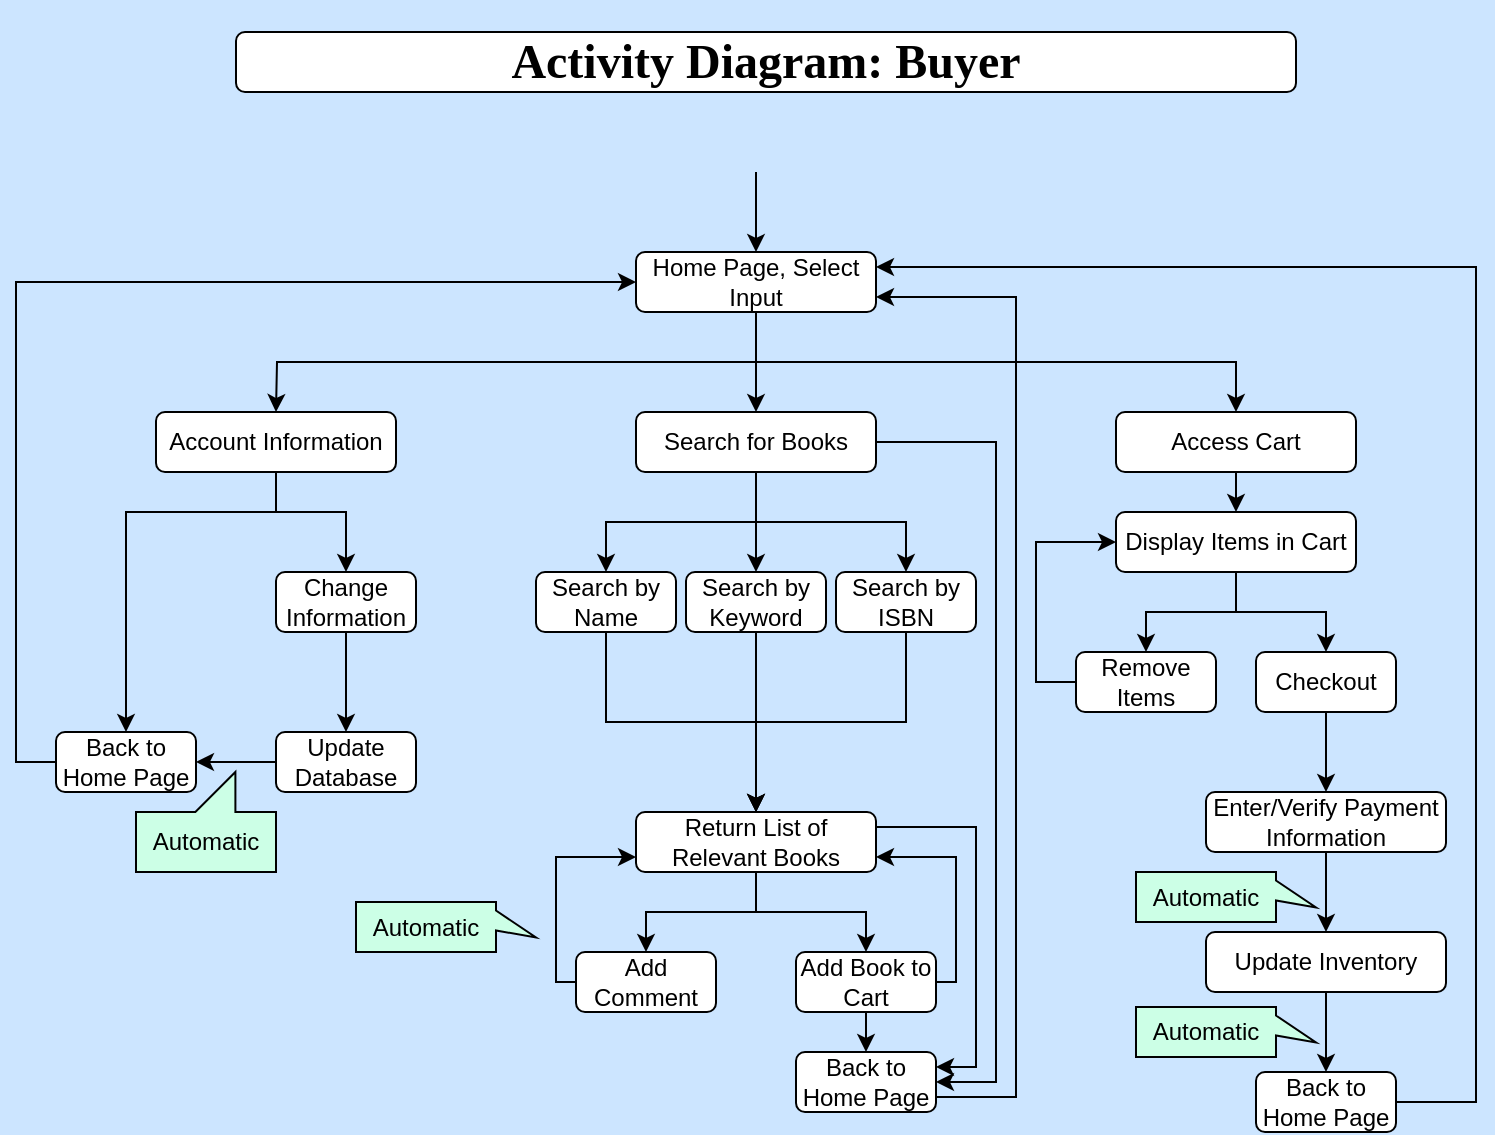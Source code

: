 <mxfile version="23.1.4" type="google">
  <diagram name="Page-1" id="G4O3pw8mz-HCcEDm6bKv">
    <mxGraphModel grid="1" page="1" gridSize="10" guides="1" tooltips="1" connect="1" arrows="1" fold="1" pageScale="1" pageWidth="850" pageHeight="1100" background="#CCE5FF" math="0" shadow="0">
      <root>
        <mxCell id="0" />
        <mxCell id="1" parent="0" />
        <mxCell id="jNIEVBM6Wmnlz1BXS3UX-2" value="&lt;h1&gt;Activity Diagram: Buyer&lt;/h1&gt;" style="rounded=1;whiteSpace=wrap;html=1;fontFamily=Times New Roman;" vertex="1" parent="1">
          <mxGeometry x="160" y="50" width="530" height="30" as="geometry" />
        </mxCell>
        <mxCell id="HwOnpyn5BcN7FP6Mbuu5-87" style="edgeStyle=orthogonalEdgeStyle;rounded=0;orthogonalLoop=1;jettySize=auto;html=1;exitX=0.5;exitY=1;exitDx=0;exitDy=0;entryX=0.5;entryY=0;entryDx=0;entryDy=0;" edge="1" parent="1" source="jNIEVBM6Wmnlz1BXS3UX-7" target="HwOnpyn5BcN7FP6Mbuu5-19">
          <mxGeometry relative="1" as="geometry" />
        </mxCell>
        <mxCell id="jNIEVBM6Wmnlz1BXS3UX-7" value="Access Cart" style="rounded=1;whiteSpace=wrap;html=1;" vertex="1" parent="1">
          <mxGeometry x="600" y="240" width="120" height="30" as="geometry" />
        </mxCell>
        <mxCell id="HwOnpyn5BcN7FP6Mbuu5-60" style="edgeStyle=orthogonalEdgeStyle;rounded=0;orthogonalLoop=1;jettySize=auto;html=1;exitX=0;exitY=0.5;exitDx=0;exitDy=0;entryX=1;entryY=0.5;entryDx=0;entryDy=0;" edge="1" parent="1" source="HwOnpyn5BcN7FP6Mbuu5-15" target="HwOnpyn5BcN7FP6Mbuu5-13">
          <mxGeometry relative="1" as="geometry" />
        </mxCell>
        <mxCell id="HwOnpyn5BcN7FP6Mbuu5-15" value="Update Database" style="rounded=1;whiteSpace=wrap;html=1;" vertex="1" parent="1">
          <mxGeometry x="180" y="400" width="70" height="30" as="geometry" />
        </mxCell>
        <mxCell id="HwOnpyn5BcN7FP6Mbuu5-90" style="edgeStyle=orthogonalEdgeStyle;rounded=0;orthogonalLoop=1;jettySize=auto;html=1;exitX=0.5;exitY=1;exitDx=0;exitDy=0;entryX=0.5;entryY=0;entryDx=0;entryDy=0;" edge="1" parent="1" source="HwOnpyn5BcN7FP6Mbuu5-19" target="HwOnpyn5BcN7FP6Mbuu5-88">
          <mxGeometry relative="1" as="geometry" />
        </mxCell>
        <mxCell id="HwOnpyn5BcN7FP6Mbuu5-91" style="edgeStyle=orthogonalEdgeStyle;rounded=0;orthogonalLoop=1;jettySize=auto;html=1;exitX=0.5;exitY=1;exitDx=0;exitDy=0;entryX=0.5;entryY=0;entryDx=0;entryDy=0;" edge="1" parent="1" source="HwOnpyn5BcN7FP6Mbuu5-19" target="HwOnpyn5BcN7FP6Mbuu5-89">
          <mxGeometry relative="1" as="geometry" />
        </mxCell>
        <mxCell id="HwOnpyn5BcN7FP6Mbuu5-19" value="Display Items in Cart" style="rounded=1;whiteSpace=wrap;html=1;" vertex="1" parent="1">
          <mxGeometry x="600" y="290" width="120" height="30" as="geometry" />
        </mxCell>
        <mxCell id="HwOnpyn5BcN7FP6Mbuu5-54" style="edgeStyle=orthogonalEdgeStyle;rounded=0;orthogonalLoop=1;jettySize=auto;html=1;exitX=0.5;exitY=1;exitDx=0;exitDy=0;" edge="1" parent="1" source="jNIEVBM6Wmnlz1BXS3UX-3">
          <mxGeometry relative="1" as="geometry">
            <mxPoint x="180" y="240" as="targetPoint" />
          </mxGeometry>
        </mxCell>
        <mxCell id="HwOnpyn5BcN7FP6Mbuu5-55" style="edgeStyle=orthogonalEdgeStyle;rounded=0;orthogonalLoop=1;jettySize=auto;html=1;exitX=0.5;exitY=1;exitDx=0;exitDy=0;entryX=0.5;entryY=0;entryDx=0;entryDy=0;" edge="1" parent="1" source="jNIEVBM6Wmnlz1BXS3UX-3" target="jNIEVBM6Wmnlz1BXS3UX-7">
          <mxGeometry relative="1" as="geometry" />
        </mxCell>
        <mxCell id="HwOnpyn5BcN7FP6Mbuu5-56" style="edgeStyle=orthogonalEdgeStyle;rounded=0;orthogonalLoop=1;jettySize=auto;html=1;exitX=0.5;exitY=1;exitDx=0;exitDy=0;entryX=0.5;entryY=0;entryDx=0;entryDy=0;" edge="1" parent="1" source="jNIEVBM6Wmnlz1BXS3UX-3" target="jNIEVBM6Wmnlz1BXS3UX-4">
          <mxGeometry relative="1" as="geometry" />
        </mxCell>
        <mxCell id="HwOnpyn5BcN7FP6Mbuu5-71" style="edgeStyle=orthogonalEdgeStyle;rounded=0;orthogonalLoop=1;jettySize=auto;html=1;exitX=0.5;exitY=0;exitDx=0;exitDy=0;" edge="1" parent="1" source="jNIEVBM6Wmnlz1BXS3UX-3">
          <mxGeometry relative="1" as="geometry">
            <mxPoint x="420" y="160" as="targetPoint" />
          </mxGeometry>
        </mxCell>
        <mxCell id="jNIEVBM6Wmnlz1BXS3UX-3" value="Home Page, Select Input" style="rounded=1;whiteSpace=wrap;html=1;" vertex="1" parent="1">
          <mxGeometry x="360" y="160" width="120" height="30" as="geometry" />
        </mxCell>
        <mxCell id="HwOnpyn5BcN7FP6Mbuu5-59" style="edgeStyle=orthogonalEdgeStyle;rounded=0;orthogonalLoop=1;jettySize=auto;html=1;exitX=0.5;exitY=1;exitDx=0;exitDy=0;entryX=0.5;entryY=0;entryDx=0;entryDy=0;" edge="1" parent="1" source="HwOnpyn5BcN7FP6Mbuu5-30" target="HwOnpyn5BcN7FP6Mbuu5-15">
          <mxGeometry relative="1" as="geometry" />
        </mxCell>
        <mxCell id="HwOnpyn5BcN7FP6Mbuu5-30" value="Change Information" style="rounded=1;whiteSpace=wrap;html=1;" vertex="1" parent="1">
          <mxGeometry x="180" y="320" width="70" height="30" as="geometry" />
        </mxCell>
        <mxCell id="HwOnpyn5BcN7FP6Mbuu5-57" style="edgeStyle=orthogonalEdgeStyle;rounded=0;orthogonalLoop=1;jettySize=auto;html=1;exitX=0.5;exitY=1;exitDx=0;exitDy=0;entryX=0.5;entryY=0;entryDx=0;entryDy=0;" edge="1" parent="1" source="jNIEVBM6Wmnlz1BXS3UX-6" target="HwOnpyn5BcN7FP6Mbuu5-13">
          <mxGeometry relative="1" as="geometry">
            <Array as="points">
              <mxPoint x="180" y="290" />
              <mxPoint x="105" y="290" />
            </Array>
          </mxGeometry>
        </mxCell>
        <mxCell id="HwOnpyn5BcN7FP6Mbuu5-70" style="edgeStyle=orthogonalEdgeStyle;rounded=0;orthogonalLoop=1;jettySize=auto;html=1;exitX=0.5;exitY=1;exitDx=0;exitDy=0;entryX=0.5;entryY=0;entryDx=0;entryDy=0;" edge="1" parent="1" source="jNIEVBM6Wmnlz1BXS3UX-6" target="HwOnpyn5BcN7FP6Mbuu5-30">
          <mxGeometry relative="1" as="geometry">
            <Array as="points">
              <mxPoint x="180" y="290" />
              <mxPoint x="215" y="290" />
            </Array>
          </mxGeometry>
        </mxCell>
        <mxCell id="jNIEVBM6Wmnlz1BXS3UX-6" value="Account Information" style="rounded=1;whiteSpace=wrap;html=1;" vertex="1" parent="1">
          <mxGeometry x="120" y="240" width="120" height="30" as="geometry" />
        </mxCell>
        <mxCell id="HwOnpyn5BcN7FP6Mbuu5-51" style="edgeStyle=orthogonalEdgeStyle;rounded=0;orthogonalLoop=1;jettySize=auto;html=1;exitX=0;exitY=0.5;exitDx=0;exitDy=0;entryX=0;entryY=0.5;entryDx=0;entryDy=0;" edge="1" parent="1" source="HwOnpyn5BcN7FP6Mbuu5-13" target="jNIEVBM6Wmnlz1BXS3UX-3">
          <mxGeometry relative="1" as="geometry" />
        </mxCell>
        <mxCell id="HwOnpyn5BcN7FP6Mbuu5-13" value="Back to Home Page" style="rounded=1;whiteSpace=wrap;html=1;" vertex="1" parent="1">
          <mxGeometry x="70" y="400" width="70" height="30" as="geometry" />
        </mxCell>
        <mxCell id="HwOnpyn5BcN7FP6Mbuu5-84" style="edgeStyle=orthogonalEdgeStyle;rounded=0;orthogonalLoop=1;jettySize=auto;html=1;exitX=0.5;exitY=1;exitDx=0;exitDy=0;entryX=0.5;entryY=0;entryDx=0;entryDy=0;" edge="1" parent="1" source="HwOnpyn5BcN7FP6Mbuu5-17" target="HwOnpyn5BcN7FP6Mbuu5-18">
          <mxGeometry relative="1" as="geometry" />
        </mxCell>
        <mxCell id="HwOnpyn5BcN7FP6Mbuu5-17" value="Search by Name" style="rounded=1;whiteSpace=wrap;html=1;" vertex="1" parent="1">
          <mxGeometry x="310" y="320" width="70" height="30" as="geometry" />
        </mxCell>
        <mxCell id="HwOnpyn5BcN7FP6Mbuu5-103" style="edgeStyle=orthogonalEdgeStyle;rounded=0;orthogonalLoop=1;jettySize=auto;html=1;exitX=1;exitY=0.75;exitDx=0;exitDy=0;entryX=1;entryY=0.75;entryDx=0;entryDy=0;" edge="1" parent="1" source="HwOnpyn5BcN7FP6Mbuu5-37" target="jNIEVBM6Wmnlz1BXS3UX-3">
          <mxGeometry relative="1" as="geometry">
            <Array as="points">
              <mxPoint x="550" y="583" />
              <mxPoint x="550" y="183" />
            </Array>
          </mxGeometry>
        </mxCell>
        <mxCell id="HwOnpyn5BcN7FP6Mbuu5-37" value="Back to Home Page" style="rounded=1;whiteSpace=wrap;html=1;" vertex="1" parent="1">
          <mxGeometry x="440" y="560" width="70" height="30" as="geometry" />
        </mxCell>
        <mxCell id="HwOnpyn5BcN7FP6Mbuu5-61" style="edgeStyle=orthogonalEdgeStyle;rounded=0;orthogonalLoop=1;jettySize=auto;html=1;exitX=0.5;exitY=1;exitDx=0;exitDy=0;entryX=0.5;entryY=0;entryDx=0;entryDy=0;" edge="1" parent="1" source="jNIEVBM6Wmnlz1BXS3UX-4" target="HwOnpyn5BcN7FP6Mbuu5-17">
          <mxGeometry relative="1" as="geometry" />
        </mxCell>
        <mxCell id="HwOnpyn5BcN7FP6Mbuu5-79" style="edgeStyle=orthogonalEdgeStyle;rounded=0;orthogonalLoop=1;jettySize=auto;html=1;exitX=1;exitY=0.5;exitDx=0;exitDy=0;entryX=1;entryY=0.5;entryDx=0;entryDy=0;" edge="1" parent="1" source="jNIEVBM6Wmnlz1BXS3UX-4" target="HwOnpyn5BcN7FP6Mbuu5-37">
          <mxGeometry relative="1" as="geometry">
            <Array as="points">
              <mxPoint x="540" y="255" />
              <mxPoint x="540" y="575" />
            </Array>
          </mxGeometry>
        </mxCell>
        <mxCell id="HwOnpyn5BcN7FP6Mbuu5-82" style="edgeStyle=orthogonalEdgeStyle;rounded=0;orthogonalLoop=1;jettySize=auto;html=1;exitX=0.5;exitY=1;exitDx=0;exitDy=0;entryX=0.5;entryY=0;entryDx=0;entryDy=0;" edge="1" parent="1" source="jNIEVBM6Wmnlz1BXS3UX-4" target="HwOnpyn5BcN7FP6Mbuu5-36">
          <mxGeometry relative="1" as="geometry" />
        </mxCell>
        <mxCell id="HwOnpyn5BcN7FP6Mbuu5-83" style="edgeStyle=orthogonalEdgeStyle;rounded=0;orthogonalLoop=1;jettySize=auto;html=1;exitX=0.5;exitY=1;exitDx=0;exitDy=0;entryX=0.5;entryY=0;entryDx=0;entryDy=0;" edge="1" parent="1" source="jNIEVBM6Wmnlz1BXS3UX-4" target="HwOnpyn5BcN7FP6Mbuu5-41">
          <mxGeometry relative="1" as="geometry" />
        </mxCell>
        <mxCell id="jNIEVBM6Wmnlz1BXS3UX-4" value="Search for Books" style="rounded=1;whiteSpace=wrap;html=1;" vertex="1" parent="1">
          <mxGeometry x="360" y="240" width="120" height="30" as="geometry" />
        </mxCell>
        <mxCell id="HwOnpyn5BcN7FP6Mbuu5-85" style="edgeStyle=orthogonalEdgeStyle;rounded=0;orthogonalLoop=1;jettySize=auto;html=1;exitX=0.5;exitY=1;exitDx=0;exitDy=0;" edge="1" parent="1" source="HwOnpyn5BcN7FP6Mbuu5-36">
          <mxGeometry relative="1" as="geometry">
            <mxPoint x="420" y="440" as="targetPoint" />
          </mxGeometry>
        </mxCell>
        <mxCell id="HwOnpyn5BcN7FP6Mbuu5-36" value="Search by Keyword" style="rounded=1;whiteSpace=wrap;html=1;" vertex="1" parent="1">
          <mxGeometry x="385" y="320" width="70" height="30" as="geometry" />
        </mxCell>
        <mxCell id="HwOnpyn5BcN7FP6Mbuu5-86" style="edgeStyle=orthogonalEdgeStyle;rounded=0;orthogonalLoop=1;jettySize=auto;html=1;exitX=0.5;exitY=1;exitDx=0;exitDy=0;entryX=0.5;entryY=0;entryDx=0;entryDy=0;" edge="1" parent="1" source="HwOnpyn5BcN7FP6Mbuu5-41" target="HwOnpyn5BcN7FP6Mbuu5-18">
          <mxGeometry relative="1" as="geometry" />
        </mxCell>
        <mxCell id="HwOnpyn5BcN7FP6Mbuu5-41" value="Search by ISBN" style="rounded=1;whiteSpace=wrap;html=1;" vertex="1" parent="1">
          <mxGeometry x="460" y="320" width="70" height="30" as="geometry" />
        </mxCell>
        <mxCell id="HwOnpyn5BcN7FP6Mbuu5-73" style="edgeStyle=orthogonalEdgeStyle;rounded=0;orthogonalLoop=1;jettySize=auto;html=1;exitX=0;exitY=0.5;exitDx=0;exitDy=0;entryX=0;entryY=0.75;entryDx=0;entryDy=0;" edge="1" parent="1" source="HwOnpyn5BcN7FP6Mbuu5-47" target="HwOnpyn5BcN7FP6Mbuu5-18">
          <mxGeometry relative="1" as="geometry">
            <Array as="points">
              <mxPoint x="320" y="525" />
              <mxPoint x="320" y="463" />
            </Array>
          </mxGeometry>
        </mxCell>
        <mxCell id="HwOnpyn5BcN7FP6Mbuu5-47" value="Add Comment" style="rounded=1;whiteSpace=wrap;html=1;" vertex="1" parent="1">
          <mxGeometry x="330" y="510" width="70" height="30" as="geometry" />
        </mxCell>
        <mxCell id="HwOnpyn5BcN7FP6Mbuu5-76" style="edgeStyle=orthogonalEdgeStyle;rounded=0;orthogonalLoop=1;jettySize=auto;html=1;exitX=0.5;exitY=1;exitDx=0;exitDy=0;entryX=0.5;entryY=0;entryDx=0;entryDy=0;" edge="1" parent="1" source="HwOnpyn5BcN7FP6Mbuu5-48" target="HwOnpyn5BcN7FP6Mbuu5-37">
          <mxGeometry relative="1" as="geometry" />
        </mxCell>
        <mxCell id="HwOnpyn5BcN7FP6Mbuu5-105" style="edgeStyle=orthogonalEdgeStyle;rounded=0;orthogonalLoop=1;jettySize=auto;html=1;exitX=1;exitY=0.5;exitDx=0;exitDy=0;entryX=1;entryY=0.75;entryDx=0;entryDy=0;" edge="1" parent="1" source="HwOnpyn5BcN7FP6Mbuu5-48" target="HwOnpyn5BcN7FP6Mbuu5-18">
          <mxGeometry relative="1" as="geometry">
            <Array as="points">
              <mxPoint x="520" y="525" />
              <mxPoint x="520" y="463" />
            </Array>
          </mxGeometry>
        </mxCell>
        <mxCell id="HwOnpyn5BcN7FP6Mbuu5-48" value="Add Book to Cart" style="rounded=1;whiteSpace=wrap;html=1;" vertex="1" parent="1">
          <mxGeometry x="440" y="510" width="70" height="30" as="geometry" />
        </mxCell>
        <mxCell id="HwOnpyn5BcN7FP6Mbuu5-68" style="edgeStyle=orthogonalEdgeStyle;rounded=0;orthogonalLoop=1;jettySize=auto;html=1;exitX=0.5;exitY=1;exitDx=0;exitDy=0;entryX=0.5;entryY=0;entryDx=0;entryDy=0;" edge="1" parent="1" source="HwOnpyn5BcN7FP6Mbuu5-18" target="HwOnpyn5BcN7FP6Mbuu5-47">
          <mxGeometry relative="1" as="geometry" />
        </mxCell>
        <mxCell id="HwOnpyn5BcN7FP6Mbuu5-69" style="edgeStyle=orthogonalEdgeStyle;rounded=0;orthogonalLoop=1;jettySize=auto;html=1;exitX=0.5;exitY=1;exitDx=0;exitDy=0;entryX=0.5;entryY=0;entryDx=0;entryDy=0;" edge="1" parent="1" source="HwOnpyn5BcN7FP6Mbuu5-18" target="HwOnpyn5BcN7FP6Mbuu5-48">
          <mxGeometry relative="1" as="geometry" />
        </mxCell>
        <mxCell id="HwOnpyn5BcN7FP6Mbuu5-81" style="edgeStyle=orthogonalEdgeStyle;rounded=0;orthogonalLoop=1;jettySize=auto;html=1;exitX=1;exitY=0.25;exitDx=0;exitDy=0;entryX=1;entryY=0.25;entryDx=0;entryDy=0;" edge="1" parent="1" source="HwOnpyn5BcN7FP6Mbuu5-18" target="HwOnpyn5BcN7FP6Mbuu5-37">
          <mxGeometry relative="1" as="geometry" />
        </mxCell>
        <mxCell id="HwOnpyn5BcN7FP6Mbuu5-18" value="Return List of Relevant Books" style="rounded=1;whiteSpace=wrap;html=1;" vertex="1" parent="1">
          <mxGeometry x="360" y="440" width="120" height="30" as="geometry" />
        </mxCell>
        <mxCell id="HwOnpyn5BcN7FP6Mbuu5-72" value="" style="endArrow=classic;html=1;rounded=0;entryX=0.5;entryY=0;entryDx=0;entryDy=0;" edge="1" parent="1" target="jNIEVBM6Wmnlz1BXS3UX-3">
          <mxGeometry width="50" height="50" relative="1" as="geometry">
            <mxPoint x="420" y="120" as="sourcePoint" />
            <mxPoint x="490" y="190" as="targetPoint" />
          </mxGeometry>
        </mxCell>
        <mxCell id="HwOnpyn5BcN7FP6Mbuu5-92" style="edgeStyle=orthogonalEdgeStyle;rounded=0;orthogonalLoop=1;jettySize=auto;html=1;exitX=0;exitY=0.5;exitDx=0;exitDy=0;entryX=0;entryY=0.5;entryDx=0;entryDy=0;" edge="1" parent="1" source="HwOnpyn5BcN7FP6Mbuu5-88" target="HwOnpyn5BcN7FP6Mbuu5-19">
          <mxGeometry relative="1" as="geometry" />
        </mxCell>
        <mxCell id="HwOnpyn5BcN7FP6Mbuu5-88" value="Remove Items" style="rounded=1;whiteSpace=wrap;html=1;" vertex="1" parent="1">
          <mxGeometry x="580" y="360" width="70" height="30" as="geometry" />
        </mxCell>
        <mxCell id="HwOnpyn5BcN7FP6Mbuu5-94" style="edgeStyle=orthogonalEdgeStyle;rounded=0;orthogonalLoop=1;jettySize=auto;html=1;exitX=0.5;exitY=1;exitDx=0;exitDy=0;entryX=0.5;entryY=0;entryDx=0;entryDy=0;" edge="1" parent="1" source="HwOnpyn5BcN7FP6Mbuu5-89" target="HwOnpyn5BcN7FP6Mbuu5-93">
          <mxGeometry relative="1" as="geometry" />
        </mxCell>
        <mxCell id="HwOnpyn5BcN7FP6Mbuu5-89" value="Checkout" style="rounded=1;whiteSpace=wrap;html=1;" vertex="1" parent="1">
          <mxGeometry x="670" y="360" width="70" height="30" as="geometry" />
        </mxCell>
        <mxCell id="HwOnpyn5BcN7FP6Mbuu5-100" style="edgeStyle=orthogonalEdgeStyle;rounded=0;orthogonalLoop=1;jettySize=auto;html=1;exitX=0.5;exitY=1;exitDx=0;exitDy=0;entryX=0.5;entryY=0;entryDx=0;entryDy=0;" edge="1" parent="1" source="HwOnpyn5BcN7FP6Mbuu5-93" target="HwOnpyn5BcN7FP6Mbuu5-95">
          <mxGeometry relative="1" as="geometry" />
        </mxCell>
        <mxCell id="HwOnpyn5BcN7FP6Mbuu5-93" value="Enter/Verify Payment Information" style="rounded=1;whiteSpace=wrap;html=1;" vertex="1" parent="1">
          <mxGeometry x="645" y="430" width="120" height="30" as="geometry" />
        </mxCell>
        <mxCell id="HwOnpyn5BcN7FP6Mbuu5-99" style="edgeStyle=orthogonalEdgeStyle;rounded=0;orthogonalLoop=1;jettySize=auto;html=1;exitX=0.5;exitY=1;exitDx=0;exitDy=0;entryX=0.5;entryY=0;entryDx=0;entryDy=0;" edge="1" parent="1" source="HwOnpyn5BcN7FP6Mbuu5-95" target="HwOnpyn5BcN7FP6Mbuu5-98">
          <mxGeometry relative="1" as="geometry" />
        </mxCell>
        <mxCell id="HwOnpyn5BcN7FP6Mbuu5-95" value="Update Inventory" style="rounded=1;whiteSpace=wrap;html=1;" vertex="1" parent="1">
          <mxGeometry x="645" y="500" width="120" height="30" as="geometry" />
        </mxCell>
        <mxCell id="HwOnpyn5BcN7FP6Mbuu5-96" value="Automatic" style="shape=callout;whiteSpace=wrap;html=1;perimeter=calloutPerimeter;direction=west;position2=0.29;size=20;position=0.29;fillColor=#CCFFE6;" vertex="1" parent="1">
          <mxGeometry x="110" y="420" width="70" height="50" as="geometry" />
        </mxCell>
        <mxCell id="HwOnpyn5BcN7FP6Mbuu5-97" value="Automatic" style="shape=callout;whiteSpace=wrap;html=1;perimeter=calloutPerimeter;direction=north;position2=0.29;size=20;position=0.43;fillColor=#CCFFE6;base=10;" vertex="1" parent="1">
          <mxGeometry x="610" y="537.5" width="90" height="25" as="geometry" />
        </mxCell>
        <mxCell id="HwOnpyn5BcN7FP6Mbuu5-102" style="edgeStyle=orthogonalEdgeStyle;rounded=0;orthogonalLoop=1;jettySize=auto;html=1;exitX=1;exitY=0.5;exitDx=0;exitDy=0;entryX=1;entryY=0.25;entryDx=0;entryDy=0;" edge="1" parent="1" source="HwOnpyn5BcN7FP6Mbuu5-98" target="jNIEVBM6Wmnlz1BXS3UX-3">
          <mxGeometry relative="1" as="geometry">
            <Array as="points">
              <mxPoint x="780" y="585" />
              <mxPoint x="780" y="168" />
            </Array>
          </mxGeometry>
        </mxCell>
        <mxCell id="HwOnpyn5BcN7FP6Mbuu5-98" value="Back to Home Page" style="rounded=1;whiteSpace=wrap;html=1;" vertex="1" parent="1">
          <mxGeometry x="670" y="570" width="70" height="30" as="geometry" />
        </mxCell>
        <mxCell id="HwOnpyn5BcN7FP6Mbuu5-101" value="Automatic" style="shape=callout;whiteSpace=wrap;html=1;perimeter=calloutPerimeter;direction=north;position2=0.29;size=20;position=0.43;fillColor=#CCFFE6;base=10;" vertex="1" parent="1">
          <mxGeometry x="220" y="485" width="90" height="25" as="geometry" />
        </mxCell>
        <mxCell id="HwOnpyn5BcN7FP6Mbuu5-104" value="Automatic" style="shape=callout;whiteSpace=wrap;html=1;perimeter=calloutPerimeter;direction=north;position2=0.29;size=20;position=0.43;fillColor=#CCFFE6;base=10;" vertex="1" parent="1">
          <mxGeometry x="610" y="470" width="90" height="25" as="geometry" />
        </mxCell>
      </root>
    </mxGraphModel>
  </diagram>
</mxfile>
